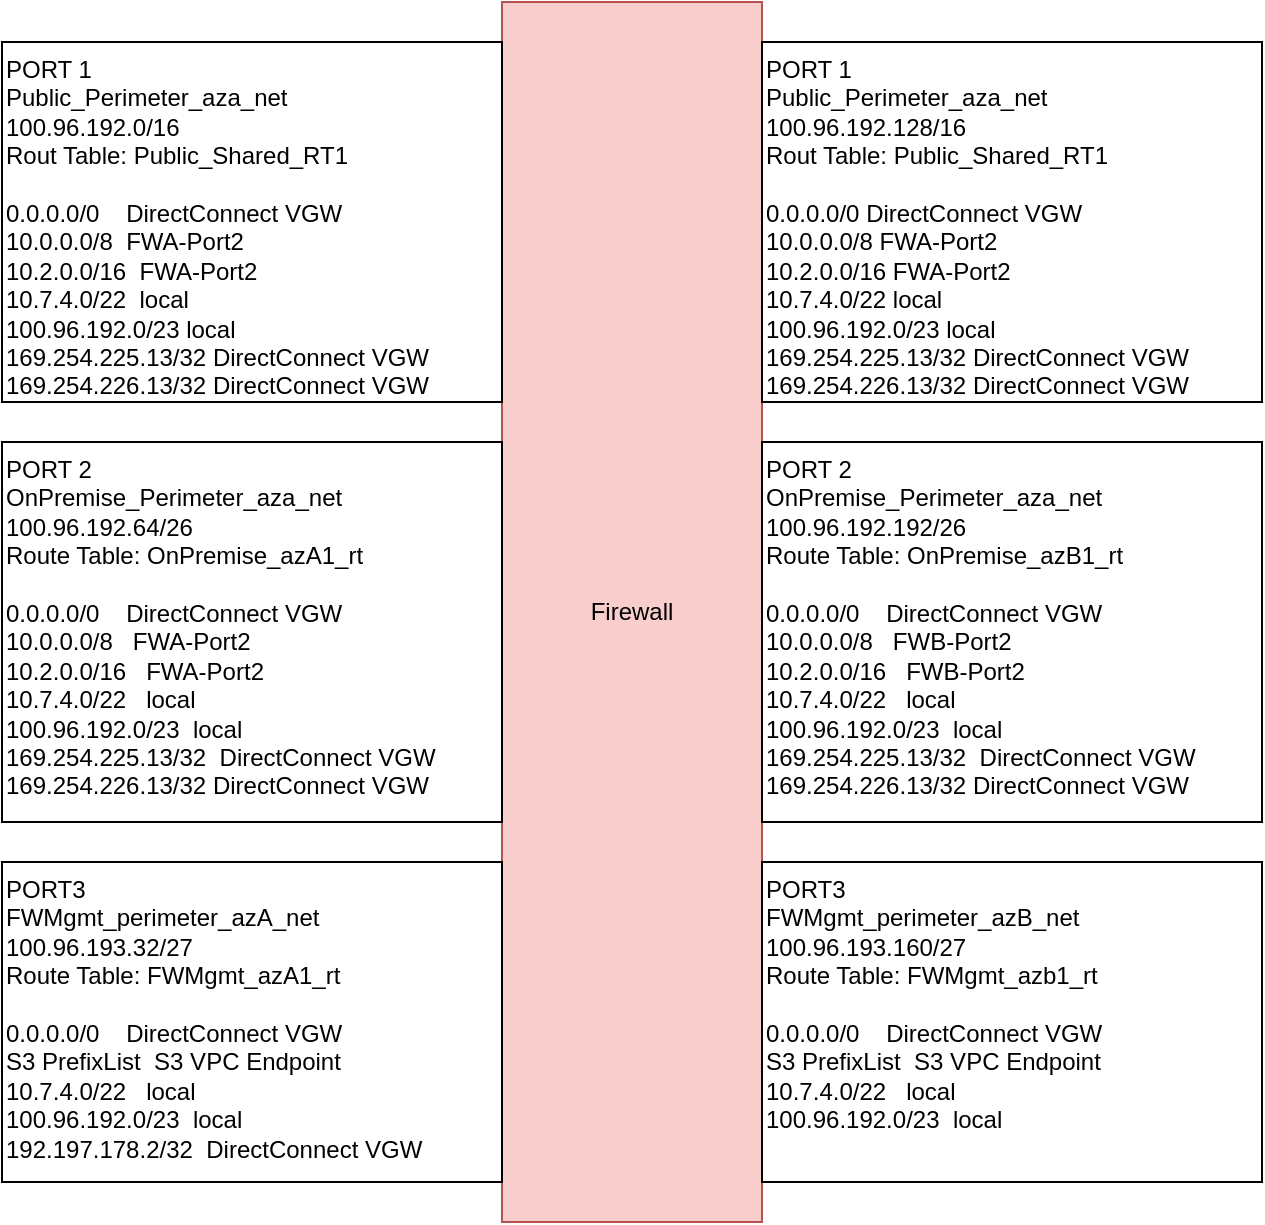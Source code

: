 <mxfile version="19.0.3" type="github">
  <diagram id="tphcuAVLXs0xVsTK2Fc-" name="Page-1">
    <mxGraphModel dx="1016" dy="589" grid="1" gridSize="10" guides="1" tooltips="1" connect="1" arrows="1" fold="1" page="1" pageScale="1" pageWidth="1100" pageHeight="850" math="0" shadow="0">
      <root>
        <mxCell id="0" />
        <mxCell id="1" parent="0" />
        <mxCell id="pgKkZ4p-9CvN8be3TRm3-1" value="Firewall" style="rounded=0;whiteSpace=wrap;html=1;fillColor=#f8cecc;strokeColor=#b85450;" parent="1" vertex="1">
          <mxGeometry x="370" y="20" width="130" height="610" as="geometry" />
        </mxCell>
        <mxCell id="pgKkZ4p-9CvN8be3TRm3-2" value="&lt;span style=&quot;&quot;&gt;PORT 1&lt;/span&gt;&lt;br style=&quot;&quot;&gt;&lt;span style=&quot;&quot;&gt;Public_Perimeter_aza_net&lt;/span&gt;&lt;br style=&quot;&quot;&gt;&lt;span style=&quot;&quot;&gt;100.96.192.0/16&lt;/span&gt;&lt;br style=&quot;&quot;&gt;&lt;span style=&quot;&quot;&gt;Rout Table: Public_Shared_RT1&lt;br&gt;&lt;br&gt;&lt;div&gt;0.0.0.0/0&lt;span style=&quot;&quot;&gt;	&lt;span style=&quot;white-space: pre;&quot;&gt;	&lt;/span&gt;&lt;span style=&quot;white-space: pre;&quot;&gt;	&lt;/span&gt;&lt;span style=&quot;white-space: pre;&quot;&gt;	&lt;/span&gt;&lt;/span&gt;DirectConnect VGW&lt;/div&gt;&lt;div&gt;10.0.0.0/8&lt;span style=&quot;white-space: pre;&quot;&gt;	&lt;/span&gt;&lt;span style=&quot;white-space: pre;&quot;&gt;	&lt;/span&gt;FWA-Port2&lt;/div&gt;&lt;div&gt;10.2.0.0/16&lt;span style=&quot;white-space: pre;&quot;&gt;	&lt;/span&gt;&lt;span style=&quot;white-space: pre;&quot;&gt;	&lt;/span&gt;FWA-Port2&lt;/div&gt;&lt;div&gt;10.7.4.0/22&lt;span style=&quot;white-space: pre;&quot;&gt;	&lt;/span&gt;&lt;span style=&quot;white-space: pre;&quot;&gt;	&lt;/span&gt;local&lt;/div&gt;&lt;div&gt;100.96.192.0/23&lt;span style=&quot;white-space: pre;&quot;&gt;	&lt;/span&gt;local&lt;/div&gt;&lt;div&gt;169.254.225.13/32&lt;span style=&quot;white-space: pre;&quot;&gt;	&lt;/span&gt;DirectConnect VGW&lt;span style=&quot;&quot;&gt;	&lt;/span&gt;&amp;nbsp;&lt;/div&gt;&lt;div&gt;169.254.226.13/32&lt;span style=&quot;white-space: pre;&quot;&gt;	&lt;/span&gt;DirectConnect VGW&lt;/div&gt;&lt;/span&gt;" style="rounded=0;whiteSpace=wrap;html=1;align=left;verticalAlign=top;" parent="1" vertex="1">
          <mxGeometry x="120" y="40" width="250" height="180" as="geometry" />
        </mxCell>
        <mxCell id="pgKkZ4p-9CvN8be3TRm3-3" value="PORT 2&lt;br&gt;OnPremise_Perimeter_aza_net&lt;br&gt;100.96.192.64/26&lt;br&gt;Route Table: OnPremise_azA1_rt&lt;br&gt;&lt;div style=&quot;&quot;&gt;&lt;br&gt;&lt;/div&gt;&lt;div style=&quot;&quot;&gt;&lt;div&gt;0.0.0.0/0&lt;span style=&quot;&quot;&gt;	&lt;span style=&quot;white-space: pre;&quot;&gt;	&lt;/span&gt;&lt;span style=&quot;white-space: pre;&quot;&gt;	&lt;span style=&quot;white-space: pre;&quot;&gt;	&lt;/span&gt;&lt;/span&gt;&lt;/span&gt;DirectConnect VGW&lt;/div&gt;&lt;div&gt;10.0.0.0/8&lt;span style=&quot;&quot;&gt;	&lt;span style=&quot;white-space: pre;&quot;&gt;	&lt;span style=&quot;white-space: pre;&quot;&gt;	&lt;/span&gt;&lt;/span&gt;&lt;/span&gt;FWA-Port2&lt;/div&gt;&lt;div&gt;10.2.0.0/16&lt;span style=&quot;&quot;&gt;	&lt;span style=&quot;white-space: pre;&quot;&gt;	&lt;span style=&quot;white-space: pre;&quot;&gt;	&lt;/span&gt;&lt;/span&gt;&lt;/span&gt;FWA-Port2&lt;/div&gt;&lt;div&gt;10.7.4.0/22&lt;span style=&quot;&quot;&gt;	&lt;span style=&quot;white-space: pre;&quot;&gt;	&lt;span style=&quot;white-space: pre;&quot;&gt;	&lt;/span&gt;&lt;/span&gt;&lt;/span&gt;local&lt;/div&gt;&lt;div&gt;100.96.192.0/23&lt;span style=&quot;&quot;&gt;	&lt;span style=&quot;white-space: pre;&quot;&gt;	&lt;/span&gt;&lt;/span&gt;local&lt;/div&gt;&lt;div&gt;169.254.225.13/32&lt;span style=&quot;&quot;&gt;	&lt;span style=&quot;white-space: pre;&quot;&gt;	&lt;/span&gt;D&lt;/span&gt;irectConnect VGW&lt;/div&gt;&lt;div&gt;169.254.226.13/32&lt;span style=&quot;white-space: pre;&quot;&gt;	&lt;/span&gt;DirectConnect VGW&lt;/div&gt;&lt;/div&gt;" style="rounded=0;whiteSpace=wrap;html=1;align=left;verticalAlign=top;" parent="1" vertex="1">
          <mxGeometry x="120" y="240" width="250" height="190" as="geometry" />
        </mxCell>
        <mxCell id="pgKkZ4p-9CvN8be3TRm3-8" value="&lt;span style=&quot;&quot;&gt;PORT 1&lt;/span&gt;&lt;br style=&quot;&quot;&gt;&lt;span style=&quot;&quot;&gt;Public_Perimeter_aza_net&lt;/span&gt;&lt;br style=&quot;&quot;&gt;&lt;span style=&quot;&quot;&gt;100.96.192.128/16&lt;/span&gt;&lt;br style=&quot;&quot;&gt;&lt;span style=&quot;&quot;&gt;Rout Table: Public_Shared_RT1&lt;br&gt;&lt;br&gt;&lt;div&gt;0.0.0.0/0&lt;span style=&quot;&quot;&gt;			&lt;/span&gt;DirectConnect VGW&lt;/div&gt;&lt;div&gt;10.0.0.0/8&lt;span style=&quot;&quot;&gt;			&lt;/span&gt;FWA-Port2&lt;/div&gt;&lt;div&gt;10.2.0.0/16&lt;span style=&quot;&quot;&gt;			&lt;/span&gt;FWA-Port2&lt;/div&gt;&lt;div&gt;10.7.4.0/22&lt;span style=&quot;&quot;&gt;			&lt;/span&gt;local&lt;/div&gt;&lt;div&gt;100.96.192.0/23&lt;span style=&quot;&quot;&gt;		&lt;/span&gt;local&lt;/div&gt;&lt;div&gt;169.254.225.13/32&lt;span style=&quot;&quot;&gt;	&lt;/span&gt;DirectConnect VGW&lt;span style=&quot;&quot;&gt;	&lt;/span&gt;&amp;nbsp;&lt;/div&gt;&lt;div&gt;169.254.226.13/32&lt;span style=&quot;&quot;&gt;	&lt;/span&gt;DirectConnect VGW&lt;/div&gt;&lt;/span&gt;" style="rounded=0;whiteSpace=wrap;html=1;align=left;verticalAlign=top;" parent="1" vertex="1">
          <mxGeometry x="500" y="40" width="250" height="180" as="geometry" />
        </mxCell>
        <mxCell id="pgKkZ4p-9CvN8be3TRm3-9" value="PORT 2&lt;br&gt;OnPremise_Perimeter_aza_net&lt;br&gt;100.96.192.192/26&lt;br&gt;Route Table: OnPremise_azB1_rt&lt;br&gt;&lt;div style=&quot;&quot;&gt;&lt;br&gt;&lt;/div&gt;&lt;div style=&quot;&quot;&gt;&lt;div&gt;0.0.0.0/0&lt;span style=&quot;&quot;&gt;	&lt;span style=&quot;white-space: pre;&quot;&gt;	&lt;/span&gt;&lt;span style=&quot;white-space: pre;&quot;&gt;	&lt;span style=&quot;white-space: pre;&quot;&gt;	&lt;/span&gt;&lt;/span&gt;&lt;/span&gt;DirectConnect VGW&lt;/div&gt;&lt;div&gt;10.0.0.0/8&lt;span style=&quot;&quot;&gt;	&lt;span style=&quot;white-space: pre;&quot;&gt;	&lt;span style=&quot;white-space: pre;&quot;&gt;	&lt;/span&gt;&lt;/span&gt;&lt;/span&gt;FWB-Port2&lt;/div&gt;&lt;div&gt;10.2.0.0/16&lt;span style=&quot;&quot;&gt;	&lt;span style=&quot;white-space: pre;&quot;&gt;	&lt;span style=&quot;white-space: pre;&quot;&gt;	&lt;/span&gt;&lt;/span&gt;&lt;/span&gt;FWB-Port2&lt;/div&gt;&lt;div&gt;10.7.4.0/22&lt;span style=&quot;&quot;&gt;	&lt;span style=&quot;white-space: pre;&quot;&gt;	&lt;span style=&quot;white-space: pre;&quot;&gt;	&lt;/span&gt;&lt;/span&gt;&lt;/span&gt;local&lt;/div&gt;&lt;div&gt;100.96.192.0/23&lt;span style=&quot;&quot;&gt;	&lt;span style=&quot;white-space: pre;&quot;&gt;	&lt;/span&gt;&lt;/span&gt;local&lt;/div&gt;&lt;div&gt;169.254.225.13/32&lt;span style=&quot;&quot;&gt;	&lt;span style=&quot;white-space: pre;&quot;&gt;	&lt;/span&gt;D&lt;/span&gt;irectConnect VGW&lt;/div&gt;&lt;div&gt;169.254.226.13/32&lt;span style=&quot;white-space: pre;&quot;&gt;	&lt;/span&gt;DirectConnect VGW&lt;/div&gt;&lt;/div&gt;" style="rounded=0;whiteSpace=wrap;html=1;align=left;verticalAlign=top;" parent="1" vertex="1">
          <mxGeometry x="500" y="240" width="250" height="190" as="geometry" />
        </mxCell>
        <mxCell id="pgKkZ4p-9CvN8be3TRm3-10" value="PORT3&lt;br&gt;FWMgmt_perimeter_azA_net&lt;br&gt;100.96.193.32/27&lt;br&gt;Route Table: FWMgmt_azA1_rt&lt;br&gt;&lt;div style=&quot;&quot;&gt;&lt;br&gt;&lt;/div&gt;&lt;div style=&quot;&quot;&gt;&lt;div&gt;0.0.0.0/0&lt;span style=&quot;&quot;&gt;	&lt;span style=&quot;white-space: pre;&quot;&gt;	&lt;/span&gt;&lt;span style=&quot;white-space: pre;&quot;&gt;	&lt;span style=&quot;white-space: pre;&quot;&gt;	&lt;/span&gt;&lt;/span&gt;&lt;/span&gt;DirectConnect VGW&lt;/div&gt;&lt;div&gt;&lt;span style=&quot;background-color: initial;&quot;&gt;S3 PrefixList&lt;span style=&quot;white-space: pre;&quot;&gt;	&lt;/span&gt;&lt;span style=&quot;white-space: pre;&quot;&gt;	&lt;/span&gt;S3 VPC Endpoint&lt;/span&gt;&lt;/div&gt;&lt;div&gt;&lt;span style=&quot;background-color: initial;&quot;&gt;10.7.4.0/22&lt;/span&gt;&lt;span style=&quot;background-color: initial;&quot;&gt;	&lt;span style=&quot;white-space: pre;&quot;&gt;	&lt;span style=&quot;white-space: pre;&quot;&gt;	&lt;/span&gt;&lt;/span&gt;&lt;/span&gt;&lt;span style=&quot;background-color: initial;&quot;&gt;local&lt;/span&gt;&lt;br&gt;&lt;/div&gt;&lt;div&gt;100.96.192.0/23&lt;span style=&quot;&quot;&gt;	&lt;span style=&quot;white-space: pre;&quot;&gt;	&lt;/span&gt;&lt;/span&gt;local&lt;/div&gt;&lt;div&gt;192.197.178.2/32&lt;span style=&quot;&quot;&gt;	&lt;span style=&quot;white-space: pre;&quot;&gt;	&lt;/span&gt;D&lt;/span&gt;irectConnect VGW&lt;/div&gt;&lt;div&gt;&lt;br&gt;&lt;/div&gt;&lt;/div&gt;" style="rounded=0;whiteSpace=wrap;html=1;align=left;verticalAlign=top;" parent="1" vertex="1">
          <mxGeometry x="120" y="450" width="250" height="160" as="geometry" />
        </mxCell>
        <mxCell id="pgKkZ4p-9CvN8be3TRm3-11" value="PORT3&lt;br&gt;FWMgmt_perimeter_azB_net&lt;br&gt;100.96.193.160/27&lt;br&gt;Route Table: FWMgmt_azb1_rt&lt;br&gt;&lt;div style=&quot;&quot;&gt;&lt;br&gt;&lt;/div&gt;&lt;div style=&quot;&quot;&gt;&lt;div&gt;0.0.0.0/0&lt;span style=&quot;&quot;&gt;	&lt;span style=&quot;white-space: pre;&quot;&gt;	&lt;/span&gt;&lt;span style=&quot;white-space: pre;&quot;&gt;	&lt;span style=&quot;white-space: pre;&quot;&gt;	&lt;/span&gt;&lt;/span&gt;&lt;/span&gt;DirectConnect VGW&lt;/div&gt;&lt;div&gt;&lt;span style=&quot;background-color: initial;&quot;&gt;S3 PrefixList&lt;span style=&quot;white-space: pre;&quot;&gt;	&lt;/span&gt;&lt;span style=&quot;white-space: pre;&quot;&gt;	&lt;/span&gt;S3 VPC Endpoint&lt;/span&gt;&lt;/div&gt;&lt;div&gt;&lt;span style=&quot;background-color: initial;&quot;&gt;10.7.4.0/22&lt;/span&gt;&lt;span style=&quot;background-color: initial;&quot;&gt;	&lt;span style=&quot;white-space: pre;&quot;&gt;	&lt;span style=&quot;white-space: pre;&quot;&gt;	&lt;/span&gt;&lt;/span&gt;&lt;/span&gt;&lt;span style=&quot;background-color: initial;&quot;&gt;local&lt;/span&gt;&lt;br&gt;&lt;/div&gt;&lt;div&gt;100.96.192.0/23&lt;span style=&quot;&quot;&gt;	&lt;span style=&quot;white-space: pre;&quot;&gt;	&lt;/span&gt;&lt;/span&gt;local&lt;/div&gt;&lt;div&gt;&lt;br&gt;&lt;/div&gt;&lt;div&gt;&lt;br&gt;&lt;/div&gt;&lt;/div&gt;" style="rounded=0;whiteSpace=wrap;html=1;align=left;verticalAlign=top;" parent="1" vertex="1">
          <mxGeometry x="500" y="450" width="250" height="160" as="geometry" />
        </mxCell>
      </root>
    </mxGraphModel>
  </diagram>
</mxfile>
